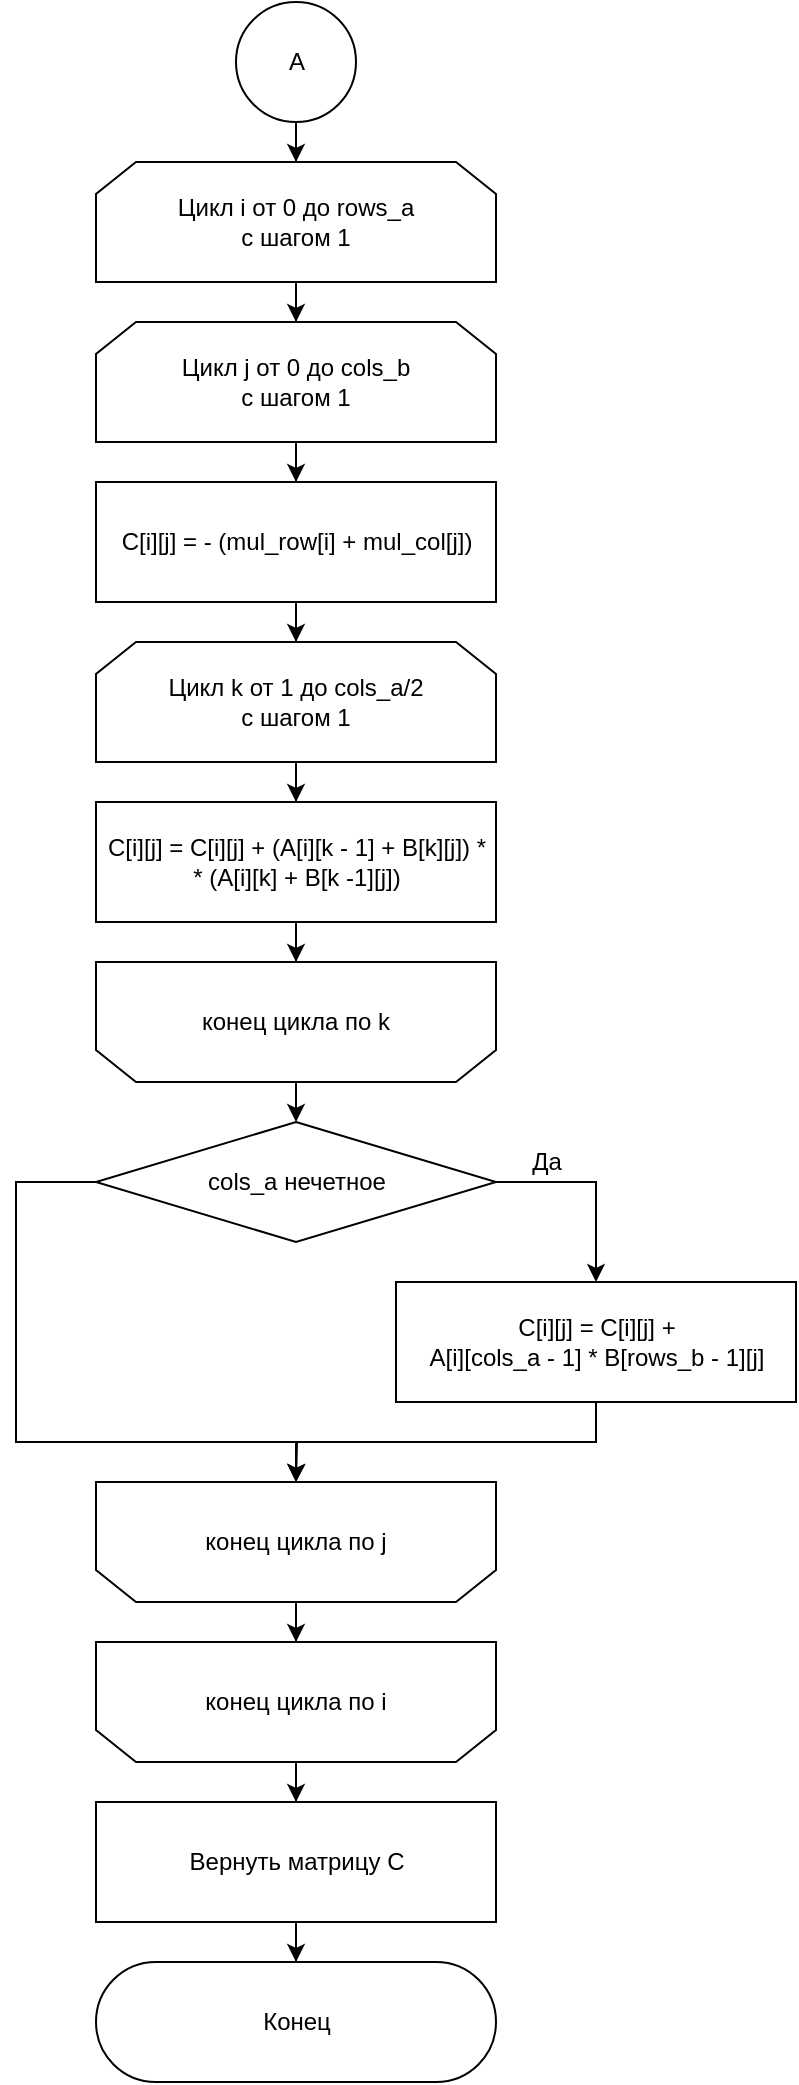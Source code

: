 <mxfile version="22.0.3" type="device">
  <diagram id="JeN3XUHXLwPGz5JMCtcu" name="Страница 1">
    <mxGraphModel dx="1620" dy="843" grid="1" gridSize="10" guides="1" tooltips="1" connect="1" arrows="1" fold="1" page="1" pageScale="1" pageWidth="1654" pageHeight="2336" math="0" shadow="0">
      <root>
        <mxCell id="0" />
        <mxCell id="1" parent="0" />
        <mxCell id="19" style="edgeStyle=orthogonalEdgeStyle;rounded=0;orthogonalLoop=1;jettySize=auto;html=1;exitX=0.5;exitY=1;exitDx=0;exitDy=0;entryX=0.5;entryY=0;entryDx=0;entryDy=0;endArrow=none;endFill=0;" parent="1" source="7" target="10" edge="1">
          <mxGeometry relative="1" as="geometry" />
        </mxCell>
        <mxCell id="2CYcZpHvcyzX9ADCw5Tp-59" style="edgeStyle=orthogonalEdgeStyle;rounded=0;orthogonalLoop=1;jettySize=auto;html=1;exitX=0.5;exitY=1;exitDx=0;exitDy=0;" parent="1" source="7" target="10" edge="1">
          <mxGeometry relative="1" as="geometry" />
        </mxCell>
        <mxCell id="7" value="Цикл i от 0 до rows_a&lt;br&gt;с шагом 1" style="shape=loopLimit;whiteSpace=wrap;html=1;direction=east" parent="1" vertex="1">
          <mxGeometry x="670" y="220" width="200" height="60" as="geometry" />
        </mxCell>
        <mxCell id="20" style="edgeStyle=orthogonalEdgeStyle;rounded=0;orthogonalLoop=1;jettySize=auto;html=1;exitX=0.5;exitY=1;exitDx=0;exitDy=0;entryX=0.5;entryY=0;entryDx=0;entryDy=0;endArrow=none;endFill=0;" parent="1" source="10" target="11" edge="1">
          <mxGeometry relative="1" as="geometry" />
        </mxCell>
        <mxCell id="2CYcZpHvcyzX9ADCw5Tp-60" style="edgeStyle=orthogonalEdgeStyle;rounded=0;orthogonalLoop=1;jettySize=auto;html=1;exitX=0.5;exitY=1;exitDx=0;exitDy=0;" parent="1" source="10" target="11" edge="1">
          <mxGeometry relative="1" as="geometry" />
        </mxCell>
        <mxCell id="10" value="Цикл j от 0 до cols_b&lt;br&gt;с шагом 1" style="shape=loopLimit;whiteSpace=wrap;html=1;direction=east" parent="1" vertex="1">
          <mxGeometry x="670" y="300" width="200" height="60" as="geometry" />
        </mxCell>
        <mxCell id="47" style="edgeStyle=orthogonalEdgeStyle;rounded=0;orthogonalLoop=1;jettySize=auto;html=1;exitX=0.5;exitY=1;exitDx=0;exitDy=0;entryX=0.5;entryY=0;entryDx=0;entryDy=0;endArrow=none;endFill=0;" parent="1" source="11" target="43" edge="1">
          <mxGeometry relative="1" as="geometry" />
        </mxCell>
        <mxCell id="2CYcZpHvcyzX9ADCw5Tp-61" style="edgeStyle=orthogonalEdgeStyle;rounded=0;orthogonalLoop=1;jettySize=auto;html=1;exitX=0.5;exitY=1;exitDx=0;exitDy=0;" parent="1" source="11" target="43" edge="1">
          <mxGeometry relative="1" as="geometry" />
        </mxCell>
        <mxCell id="11" value="C[i][j] = - (mul_row[i] + mul_col[j])" style="html=1;dashed=0;whitespace=wrap;" parent="1" vertex="1">
          <mxGeometry x="670" y="380" width="200" height="60" as="geometry" />
        </mxCell>
        <mxCell id="23" style="edgeStyle=orthogonalEdgeStyle;rounded=0;orthogonalLoop=1;jettySize=auto;html=1;exitX=0.5;exitY=0;exitDx=0;exitDy=0;entryX=0.5;entryY=1;entryDx=0;entryDy=0;endArrow=none;endFill=0;" parent="1" source="14" target="16" edge="1">
          <mxGeometry relative="1" as="geometry" />
        </mxCell>
        <mxCell id="2CYcZpHvcyzX9ADCw5Tp-71" style="edgeStyle=orthogonalEdgeStyle;rounded=0;orthogonalLoop=1;jettySize=auto;html=1;exitX=0.5;exitY=0;exitDx=0;exitDy=0;" parent="1" source="14" target="16" edge="1">
          <mxGeometry relative="1" as="geometry" />
        </mxCell>
        <mxCell id="14" value="конец цикла по j" style="shape=loopLimit;whiteSpace=wrap;html=1;strokeWidth=1;direction=west;" parent="1" vertex="1">
          <mxGeometry x="670" y="880" width="200" height="60" as="geometry" />
        </mxCell>
        <mxCell id="25" style="edgeStyle=orthogonalEdgeStyle;rounded=0;orthogonalLoop=1;jettySize=auto;html=1;exitX=0.5;exitY=0;exitDx=0;exitDy=0;entryX=0.5;entryY=0;entryDx=0;entryDy=0;endArrow=none;endFill=0;" parent="1" source="16" edge="1">
          <mxGeometry relative="1" as="geometry">
            <mxPoint x="770" y="1040" as="targetPoint" />
          </mxGeometry>
        </mxCell>
        <mxCell id="2CYcZpHvcyzX9ADCw5Tp-72" style="edgeStyle=orthogonalEdgeStyle;rounded=0;orthogonalLoop=1;jettySize=auto;html=1;exitX=0.5;exitY=0;exitDx=0;exitDy=0;" parent="1" source="16" target="2CYcZpHvcyzX9ADCw5Tp-69" edge="1">
          <mxGeometry relative="1" as="geometry" />
        </mxCell>
        <mxCell id="16" value="конец цикла по i" style="shape=loopLimit;whiteSpace=wrap;html=1;strokeWidth=1;direction=west;" parent="1" vertex="1">
          <mxGeometry x="670" y="960" width="200" height="60" as="geometry" />
        </mxCell>
        <mxCell id="42" style="edgeStyle=orthogonalEdgeStyle;rounded=1;orthogonalLoop=1;jettySize=auto;html=1;exitX=0.5;exitY=1;exitDx=0;exitDy=0;entryX=0.5;entryY=0;entryDx=0;entryDy=0;endArrow=none;endFill=0;" parent="1" source="40" target="7" edge="1">
          <mxGeometry relative="1" as="geometry" />
        </mxCell>
        <mxCell id="2CYcZpHvcyzX9ADCw5Tp-58" style="edgeStyle=orthogonalEdgeStyle;rounded=0;orthogonalLoop=1;jettySize=auto;html=1;exitX=0.5;exitY=1;exitDx=0;exitDy=0;" parent="1" source="40" target="7" edge="1">
          <mxGeometry relative="1" as="geometry" />
        </mxCell>
        <mxCell id="40" value="A" style="shape=ellipse;html=1;dashed=0;whitespace=wrap;aspect=fixed;perimeter=ellipsePerimeter;" parent="1" vertex="1">
          <mxGeometry x="740" y="140" width="60" height="60" as="geometry" />
        </mxCell>
        <mxCell id="48" style="edgeStyle=orthogonalEdgeStyle;rounded=0;orthogonalLoop=1;jettySize=auto;html=1;exitX=0.5;exitY=1;exitDx=0;exitDy=0;entryX=0.5;entryY=0;entryDx=0;entryDy=0;endArrow=none;endFill=0;" parent="1" source="43" target="44" edge="1">
          <mxGeometry relative="1" as="geometry" />
        </mxCell>
        <mxCell id="2CYcZpHvcyzX9ADCw5Tp-62" style="edgeStyle=orthogonalEdgeStyle;rounded=0;orthogonalLoop=1;jettySize=auto;html=1;exitX=0.5;exitY=1;exitDx=0;exitDy=0;" parent="1" source="43" target="44" edge="1">
          <mxGeometry relative="1" as="geometry" />
        </mxCell>
        <mxCell id="43" value="Цикл k от 1 до cols_a/2&lt;br&gt;с шагом 1" style="shape=loopLimit;whiteSpace=wrap;html=1;direction=east" parent="1" vertex="1">
          <mxGeometry x="670" y="460" width="200" height="60" as="geometry" />
        </mxCell>
        <mxCell id="2CYcZpHvcyzX9ADCw5Tp-63" style="edgeStyle=orthogonalEdgeStyle;rounded=0;orthogonalLoop=1;jettySize=auto;html=1;exitX=0.5;exitY=1;exitDx=0;exitDy=0;" parent="1" source="44" target="2CYcZpHvcyzX9ADCw5Tp-57" edge="1">
          <mxGeometry relative="1" as="geometry" />
        </mxCell>
        <mxCell id="qUedCmEQXZr1d4Kyzfoe-59" style="edgeStyle=orthogonalEdgeStyle;rounded=0;orthogonalLoop=1;jettySize=auto;html=1;exitX=0.5;exitY=1;exitDx=0;exitDy=0;entryX=0.5;entryY=1;entryDx=0;entryDy=0;" parent="1" source="44" target="qUedCmEQXZr1d4Kyzfoe-58" edge="1">
          <mxGeometry relative="1" as="geometry" />
        </mxCell>
        <mxCell id="44" value="C[i][j] = C[i][j] + (A[i][k - 1] + B[k][j]) * &lt;br&gt;* (A[i][k] + B[k -1][j])" style="html=1;dashed=0;whitespace=wrap;" parent="1" vertex="1">
          <mxGeometry x="670" y="540" width="200" height="60" as="geometry" />
        </mxCell>
        <mxCell id="56" value="Да" style="text;html=1;align=center;verticalAlign=middle;resizable=0;points=[];autosize=1;strokeColor=none;" parent="1" vertex="1">
          <mxGeometry x="880" y="710" width="30" height="20" as="geometry" />
        </mxCell>
        <mxCell id="2CYcZpHvcyzX9ADCw5Tp-66" style="edgeStyle=orthogonalEdgeStyle;rounded=0;orthogonalLoop=1;jettySize=auto;html=1;exitX=1;exitY=0.5;exitDx=0;exitDy=0;" parent="1" source="2CYcZpHvcyzX9ADCw5Tp-57" target="2CYcZpHvcyzX9ADCw5Tp-65" edge="1">
          <mxGeometry relative="1" as="geometry" />
        </mxCell>
        <mxCell id="2CYcZpHvcyzX9ADCw5Tp-68" style="edgeStyle=orthogonalEdgeStyle;rounded=0;orthogonalLoop=1;jettySize=auto;html=1;exitX=0;exitY=0.5;exitDx=0;exitDy=0;" parent="1" source="2CYcZpHvcyzX9ADCw5Tp-57" edge="1">
          <mxGeometry relative="1" as="geometry">
            <Array as="points">
              <mxPoint x="630" y="730" />
              <mxPoint x="630" y="860" />
              <mxPoint x="770" y="860" />
            </Array>
            <mxPoint x="770" y="880" as="targetPoint" />
          </mxGeometry>
        </mxCell>
        <mxCell id="2CYcZpHvcyzX9ADCw5Tp-57" value="cols_a нечетное" style="shape=rhombus;html=1;dashed=0;whitespace=wrap;perimeter=rhombusPerimeter;" parent="1" vertex="1">
          <mxGeometry x="670" y="700" width="200" height="60" as="geometry" />
        </mxCell>
        <mxCell id="2CYcZpHvcyzX9ADCw5Tp-67" style="edgeStyle=orthogonalEdgeStyle;rounded=0;orthogonalLoop=1;jettySize=auto;html=1;exitX=0.5;exitY=1;exitDx=0;exitDy=0;" parent="1" source="2CYcZpHvcyzX9ADCw5Tp-65" edge="1">
          <mxGeometry relative="1" as="geometry">
            <mxPoint x="770" y="880" as="targetPoint" />
          </mxGeometry>
        </mxCell>
        <mxCell id="2CYcZpHvcyzX9ADCw5Tp-65" value="C[i][j] = C[i][j] +&lt;br&gt;A[i][cols_a - 1] * B[rows_b - 1][j]" style="html=1;dashed=0;whitespace=wrap;" parent="1" vertex="1">
          <mxGeometry x="820" y="780" width="200" height="60" as="geometry" />
        </mxCell>
        <mxCell id="2CYcZpHvcyzX9ADCw5Tp-76" style="edgeStyle=orthogonalEdgeStyle;rounded=0;orthogonalLoop=1;jettySize=auto;html=1;exitX=0.5;exitY=1;exitDx=0;exitDy=0;" parent="1" source="2CYcZpHvcyzX9ADCw5Tp-69" target="2CYcZpHvcyzX9ADCw5Tp-75" edge="1">
          <mxGeometry relative="1" as="geometry" />
        </mxCell>
        <mxCell id="2CYcZpHvcyzX9ADCw5Tp-69" value="Вернуть матрицу C" style="html=1;dashed=0;whitespace=wrap;" parent="1" vertex="1">
          <mxGeometry x="670" y="1040" width="200" height="60" as="geometry" />
        </mxCell>
        <mxCell id="2CYcZpHvcyzX9ADCw5Tp-75" value="Конец" style="html=1;dashed=0;whitespace=wrap;shape=mxgraph.dfd.start" parent="1" vertex="1">
          <mxGeometry x="670" y="1120" width="200" height="60" as="geometry" />
        </mxCell>
        <mxCell id="qUedCmEQXZr1d4Kyzfoe-58" value="конец цикла по k" style="shape=loopLimit;whiteSpace=wrap;html=1;strokeWidth=1;direction=west;" parent="1" vertex="1">
          <mxGeometry x="670" y="620" width="200" height="60" as="geometry" />
        </mxCell>
      </root>
    </mxGraphModel>
  </diagram>
</mxfile>
